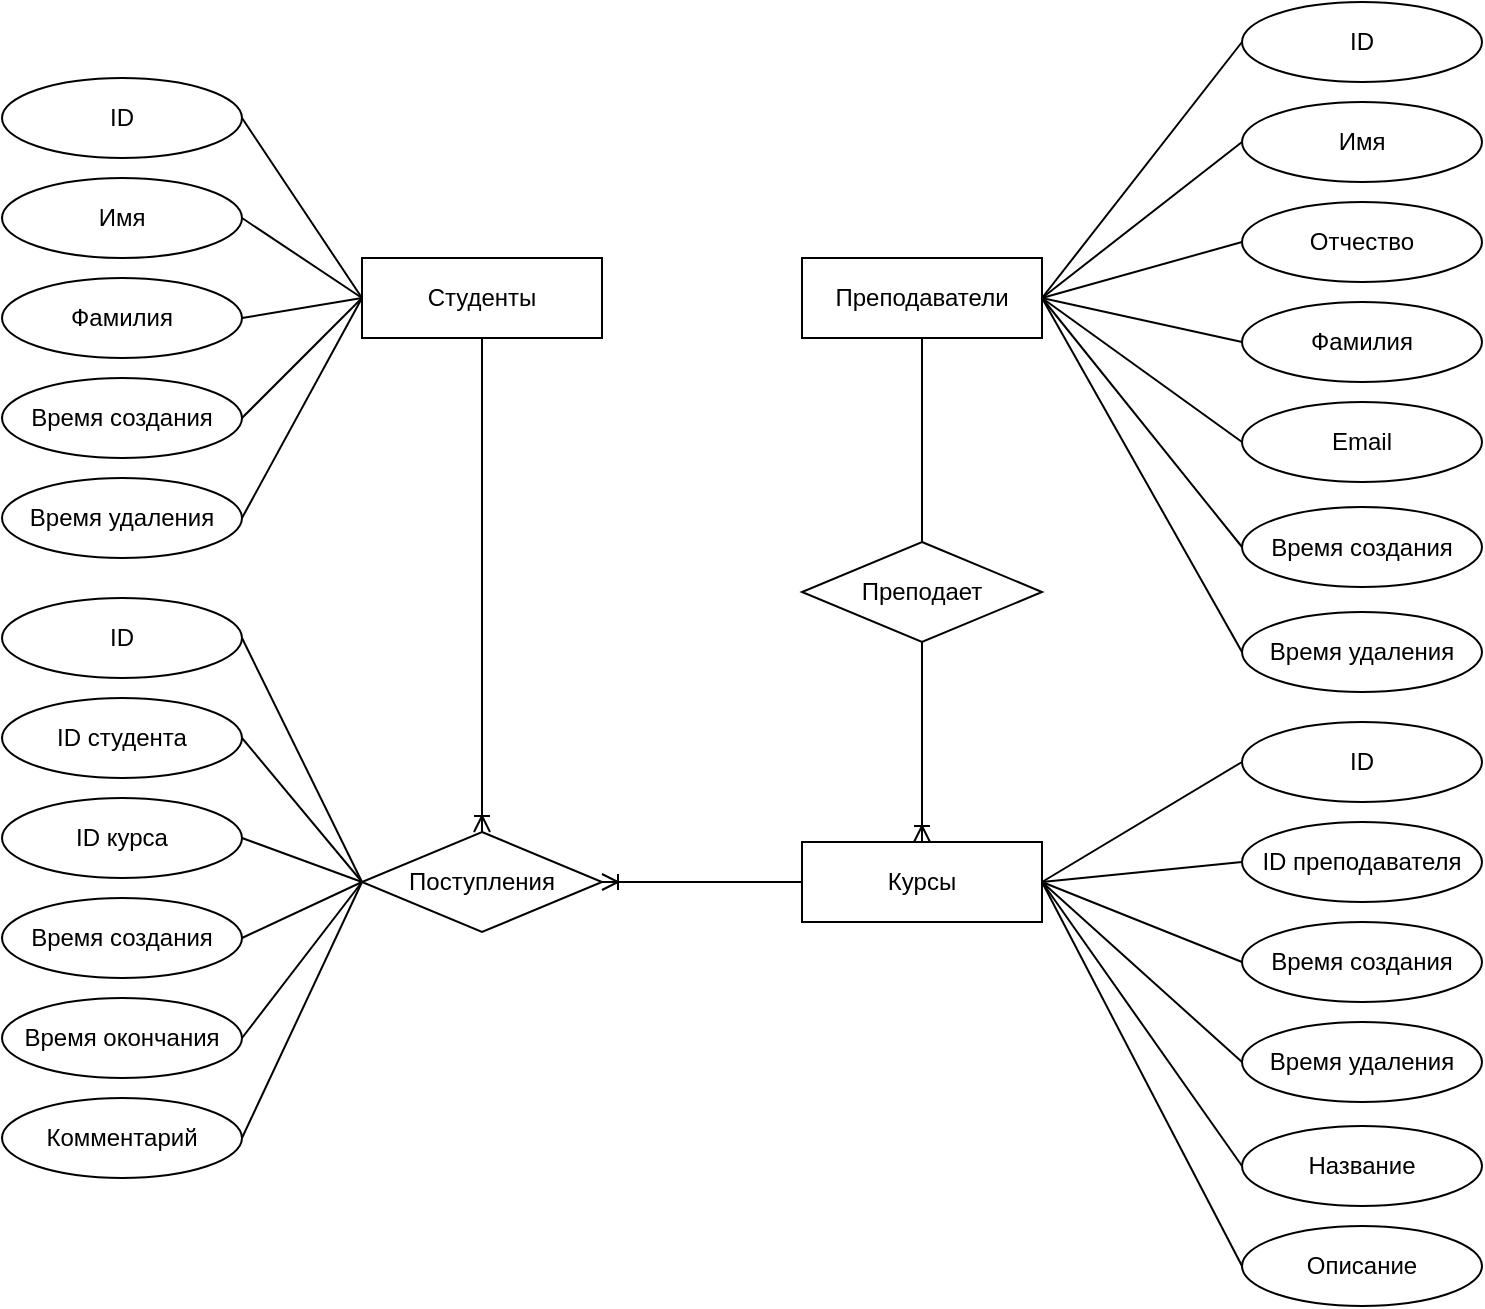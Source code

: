 <?xml version="1.0" encoding="UTF-8"?>
<mxfile version="24.8.4">
  <diagram name="Страница — 1" id="nsXkhaF_upEvpQ9ysdq5">
    <mxGraphModel dx="2311" dy="1038" grid="1" gridSize="10" guides="1" tooltips="1" connect="1" arrows="1" fold="1" page="1" pageScale="1" pageWidth="827" pageHeight="1169" math="0" shadow="0">
      <root>
        <mxCell id="0" />
        <mxCell id="1" parent="0" />
        <mxCell id="E6RTQeKS7Q_tRCa9bgt7-1" value="Студенты" style="rounded=0;whiteSpace=wrap;html=1;" vertex="1" parent="1">
          <mxGeometry x="220" y="158" width="120" height="40" as="geometry" />
        </mxCell>
        <mxCell id="E6RTQeKS7Q_tRCa9bgt7-2" value="Имя" style="ellipse;whiteSpace=wrap;html=1;" vertex="1" parent="1">
          <mxGeometry x="40" y="118" width="120" height="40" as="geometry" />
        </mxCell>
        <mxCell id="E6RTQeKS7Q_tRCa9bgt7-3" value="Фамилия" style="ellipse;whiteSpace=wrap;html=1;" vertex="1" parent="1">
          <mxGeometry x="40" y="168" width="120" height="40" as="geometry" />
        </mxCell>
        <mxCell id="E6RTQeKS7Q_tRCa9bgt7-4" value="Время создания" style="ellipse;whiteSpace=wrap;html=1;" vertex="1" parent="1">
          <mxGeometry x="40" y="218" width="120" height="40" as="geometry" />
        </mxCell>
        <mxCell id="E6RTQeKS7Q_tRCa9bgt7-5" value="" style="endArrow=none;html=1;rounded=0;entryX=0;entryY=0.5;entryDx=0;entryDy=0;exitX=1;exitY=0.5;exitDx=0;exitDy=0;" edge="1" parent="1" source="E6RTQeKS7Q_tRCa9bgt7-4" target="E6RTQeKS7Q_tRCa9bgt7-1">
          <mxGeometry width="50" height="50" relative="1" as="geometry">
            <mxPoint x="210" y="288" as="sourcePoint" />
            <mxPoint x="260" y="238" as="targetPoint" />
          </mxGeometry>
        </mxCell>
        <mxCell id="E6RTQeKS7Q_tRCa9bgt7-6" value="" style="endArrow=none;html=1;rounded=0;exitX=1;exitY=0.5;exitDx=0;exitDy=0;entryX=0;entryY=0.5;entryDx=0;entryDy=0;" edge="1" parent="1" source="E6RTQeKS7Q_tRCa9bgt7-3" target="E6RTQeKS7Q_tRCa9bgt7-1">
          <mxGeometry width="50" height="50" relative="1" as="geometry">
            <mxPoint x="210" y="288" as="sourcePoint" />
            <mxPoint x="220" y="148" as="targetPoint" />
          </mxGeometry>
        </mxCell>
        <mxCell id="E6RTQeKS7Q_tRCa9bgt7-7" value="" style="endArrow=none;html=1;rounded=0;entryX=0;entryY=0.5;entryDx=0;entryDy=0;exitX=1;exitY=0.5;exitDx=0;exitDy=0;" edge="1" parent="1" source="E6RTQeKS7Q_tRCa9bgt7-2" target="E6RTQeKS7Q_tRCa9bgt7-1">
          <mxGeometry width="50" height="50" relative="1" as="geometry">
            <mxPoint x="210" y="288" as="sourcePoint" />
            <mxPoint x="260" y="238" as="targetPoint" />
          </mxGeometry>
        </mxCell>
        <mxCell id="E6RTQeKS7Q_tRCa9bgt7-10" value="ID" style="ellipse;whiteSpace=wrap;html=1;" vertex="1" parent="1">
          <mxGeometry x="40" y="68" width="120" height="40" as="geometry" />
        </mxCell>
        <mxCell id="E6RTQeKS7Q_tRCa9bgt7-11" value="" style="endArrow=none;html=1;rounded=0;exitX=1;exitY=0.5;exitDx=0;exitDy=0;entryX=0;entryY=0.5;entryDx=0;entryDy=0;" edge="1" parent="1" source="E6RTQeKS7Q_tRCa9bgt7-10" target="E6RTQeKS7Q_tRCa9bgt7-1">
          <mxGeometry width="50" height="50" relative="1" as="geometry">
            <mxPoint x="270" y="278" as="sourcePoint" />
            <mxPoint x="220" y="148" as="targetPoint" />
          </mxGeometry>
        </mxCell>
        <mxCell id="E6RTQeKS7Q_tRCa9bgt7-12" value="ID" style="ellipse;whiteSpace=wrap;html=1;" vertex="1" parent="1">
          <mxGeometry x="40" y="328" width="120" height="40" as="geometry" />
        </mxCell>
        <mxCell id="E6RTQeKS7Q_tRCa9bgt7-13" value="ID курса" style="ellipse;whiteSpace=wrap;html=1;" vertex="1" parent="1">
          <mxGeometry x="40" y="428" width="120" height="40" as="geometry" />
        </mxCell>
        <mxCell id="E6RTQeKS7Q_tRCa9bgt7-14" value="Время создания" style="ellipse;whiteSpace=wrap;html=1;" vertex="1" parent="1">
          <mxGeometry x="40" y="478" width="120" height="40" as="geometry" />
        </mxCell>
        <mxCell id="E6RTQeKS7Q_tRCa9bgt7-15" value="Время окончания" style="ellipse;whiteSpace=wrap;html=1;" vertex="1" parent="1">
          <mxGeometry x="40" y="528" width="120" height="40" as="geometry" />
        </mxCell>
        <mxCell id="E6RTQeKS7Q_tRCa9bgt7-16" value="" style="endArrow=none;html=1;rounded=0;exitX=1;exitY=0.5;exitDx=0;exitDy=0;entryX=0;entryY=0.5;entryDx=0;entryDy=0;" edge="1" parent="1" source="E6RTQeKS7Q_tRCa9bgt7-12">
          <mxGeometry width="50" height="50" relative="1" as="geometry">
            <mxPoint x="240" y="318" as="sourcePoint" />
            <mxPoint x="220" y="470" as="targetPoint" />
          </mxGeometry>
        </mxCell>
        <mxCell id="E6RTQeKS7Q_tRCa9bgt7-17" value="" style="endArrow=none;html=1;rounded=0;exitX=1;exitY=0.5;exitDx=0;exitDy=0;entryX=0;entryY=0.5;entryDx=0;entryDy=0;" edge="1" parent="1" source="E6RTQeKS7Q_tRCa9bgt7-13">
          <mxGeometry width="50" height="50" relative="1" as="geometry">
            <mxPoint x="240" y="318" as="sourcePoint" />
            <mxPoint x="220" y="470" as="targetPoint" />
          </mxGeometry>
        </mxCell>
        <mxCell id="E6RTQeKS7Q_tRCa9bgt7-18" value="" style="endArrow=none;html=1;rounded=0;exitX=1;exitY=0.5;exitDx=0;exitDy=0;entryX=0;entryY=0.5;entryDx=0;entryDy=0;" edge="1" parent="1" source="E6RTQeKS7Q_tRCa9bgt7-15">
          <mxGeometry width="50" height="50" relative="1" as="geometry">
            <mxPoint x="240" y="318" as="sourcePoint" />
            <mxPoint x="220" y="470" as="targetPoint" />
          </mxGeometry>
        </mxCell>
        <mxCell id="E6RTQeKS7Q_tRCa9bgt7-19" value="" style="endArrow=none;html=1;rounded=0;exitX=1;exitY=0.5;exitDx=0;exitDy=0;entryX=0;entryY=0.5;entryDx=0;entryDy=0;" edge="1" parent="1" source="E6RTQeKS7Q_tRCa9bgt7-14">
          <mxGeometry width="50" height="50" relative="1" as="geometry">
            <mxPoint x="240" y="318" as="sourcePoint" />
            <mxPoint x="220" y="470" as="targetPoint" />
          </mxGeometry>
        </mxCell>
        <mxCell id="E6RTQeKS7Q_tRCa9bgt7-20" value="Преподаватели" style="rounded=0;whiteSpace=wrap;html=1;" vertex="1" parent="1">
          <mxGeometry x="440" y="158" width="120" height="40" as="geometry" />
        </mxCell>
        <mxCell id="E6RTQeKS7Q_tRCa9bgt7-21" value="ID" style="ellipse;whiteSpace=wrap;html=1;" vertex="1" parent="1">
          <mxGeometry x="660" y="30" width="120" height="40" as="geometry" />
        </mxCell>
        <mxCell id="E6RTQeKS7Q_tRCa9bgt7-22" value="Имя" style="ellipse;whiteSpace=wrap;html=1;" vertex="1" parent="1">
          <mxGeometry x="660" y="80" width="120" height="40" as="geometry" />
        </mxCell>
        <mxCell id="E6RTQeKS7Q_tRCa9bgt7-23" value="Отчество" style="ellipse;whiteSpace=wrap;html=1;" vertex="1" parent="1">
          <mxGeometry x="660" y="130" width="120" height="40" as="geometry" />
        </mxCell>
        <mxCell id="E6RTQeKS7Q_tRCa9bgt7-24" value="Фамилия" style="ellipse;whiteSpace=wrap;html=1;" vertex="1" parent="1">
          <mxGeometry x="660" y="180" width="120" height="40" as="geometry" />
        </mxCell>
        <mxCell id="E6RTQeKS7Q_tRCa9bgt7-25" value="Email" style="ellipse;whiteSpace=wrap;html=1;" vertex="1" parent="1">
          <mxGeometry x="660" y="230" width="120" height="40" as="geometry" />
        </mxCell>
        <mxCell id="E6RTQeKS7Q_tRCa9bgt7-26" value="" style="endArrow=none;html=1;rounded=0;exitX=1;exitY=0.5;exitDx=0;exitDy=0;entryX=0;entryY=0.5;entryDx=0;entryDy=0;" edge="1" parent="1" source="E6RTQeKS7Q_tRCa9bgt7-20" target="E6RTQeKS7Q_tRCa9bgt7-23">
          <mxGeometry width="50" height="50" relative="1" as="geometry">
            <mxPoint x="650" y="218" as="sourcePoint" />
            <mxPoint x="700" y="168" as="targetPoint" />
          </mxGeometry>
        </mxCell>
        <mxCell id="E6RTQeKS7Q_tRCa9bgt7-27" value="" style="endArrow=none;html=1;rounded=0;entryX=0;entryY=0.5;entryDx=0;entryDy=0;exitX=1;exitY=0.5;exitDx=0;exitDy=0;" edge="1" parent="1" target="E6RTQeKS7Q_tRCa9bgt7-24" source="E6RTQeKS7Q_tRCa9bgt7-20">
          <mxGeometry width="50" height="50" relative="1" as="geometry">
            <mxPoint x="590" y="178" as="sourcePoint" />
            <mxPoint x="700" y="168" as="targetPoint" />
          </mxGeometry>
        </mxCell>
        <mxCell id="E6RTQeKS7Q_tRCa9bgt7-28" value="" style="endArrow=none;html=1;rounded=0;exitX=1;exitY=0.5;exitDx=0;exitDy=0;entryX=0;entryY=0.5;entryDx=0;entryDy=0;" edge="1" parent="1" source="E6RTQeKS7Q_tRCa9bgt7-20" target="E6RTQeKS7Q_tRCa9bgt7-25">
          <mxGeometry width="50" height="50" relative="1" as="geometry">
            <mxPoint x="650" y="218" as="sourcePoint" />
            <mxPoint x="700" y="168" as="targetPoint" />
          </mxGeometry>
        </mxCell>
        <mxCell id="E6RTQeKS7Q_tRCa9bgt7-29" value="" style="endArrow=none;html=1;rounded=0;exitX=1;exitY=0.5;exitDx=0;exitDy=0;entryX=0;entryY=0.5;entryDx=0;entryDy=0;" edge="1" parent="1" source="E6RTQeKS7Q_tRCa9bgt7-20" target="E6RTQeKS7Q_tRCa9bgt7-22">
          <mxGeometry width="50" height="50" relative="1" as="geometry">
            <mxPoint x="650" y="218" as="sourcePoint" />
            <mxPoint x="700" y="168" as="targetPoint" />
          </mxGeometry>
        </mxCell>
        <mxCell id="E6RTQeKS7Q_tRCa9bgt7-30" value="" style="endArrow=none;html=1;rounded=0;exitX=1;exitY=0.5;exitDx=0;exitDy=0;entryX=0;entryY=0.5;entryDx=0;entryDy=0;" edge="1" parent="1" source="E6RTQeKS7Q_tRCa9bgt7-20" target="E6RTQeKS7Q_tRCa9bgt7-21">
          <mxGeometry width="50" height="50" relative="1" as="geometry">
            <mxPoint x="650" y="218" as="sourcePoint" />
            <mxPoint x="700" y="168" as="targetPoint" />
          </mxGeometry>
        </mxCell>
        <mxCell id="E6RTQeKS7Q_tRCa9bgt7-31" value="ID" style="ellipse;whiteSpace=wrap;html=1;" vertex="1" parent="1">
          <mxGeometry x="660" y="390" width="120" height="40" as="geometry" />
        </mxCell>
        <mxCell id="E6RTQeKS7Q_tRCa9bgt7-33" value="" style="fontSize=12;html=1;endArrow=ERoneToMany;rounded=0;exitX=0.5;exitY=1;exitDx=0;exitDy=0;entryX=0.5;entryY=0;entryDx=0;entryDy=0;" edge="1" parent="1" source="E6RTQeKS7Q_tRCa9bgt7-1" target="E6RTQeKS7Q_tRCa9bgt7-59">
          <mxGeometry width="100" height="100" relative="1" as="geometry">
            <mxPoint x="280" y="350" as="sourcePoint" />
            <mxPoint x="280" y="410" as="targetPoint" />
          </mxGeometry>
        </mxCell>
        <mxCell id="E6RTQeKS7Q_tRCa9bgt7-37" value="Время удаления" style="ellipse;whiteSpace=wrap;html=1;" vertex="1" parent="1">
          <mxGeometry x="660" y="540" width="120" height="40" as="geometry" />
        </mxCell>
        <mxCell id="E6RTQeKS7Q_tRCa9bgt7-38" value="Название" style="ellipse;whiteSpace=wrap;html=1;" vertex="1" parent="1">
          <mxGeometry x="660" y="592" width="120" height="40" as="geometry" />
        </mxCell>
        <mxCell id="E6RTQeKS7Q_tRCa9bgt7-39" value="" style="endArrow=none;html=1;rounded=0;entryX=0;entryY=0.5;entryDx=0;entryDy=0;exitX=1;exitY=0.5;exitDx=0;exitDy=0;" edge="1" parent="1" target="E6RTQeKS7Q_tRCa9bgt7-31" source="E6RTQeKS7Q_tRCa9bgt7-60">
          <mxGeometry relative="1" as="geometry">
            <mxPoint x="590" y="423" as="sourcePoint" />
            <mxPoint x="690" y="328" as="targetPoint" />
          </mxGeometry>
        </mxCell>
        <mxCell id="E6RTQeKS7Q_tRCa9bgt7-40" value="" style="endArrow=none;html=1;rounded=0;entryX=0;entryY=0.5;entryDx=0;entryDy=0;exitX=1;exitY=0.5;exitDx=0;exitDy=0;" edge="1" parent="1" target="E6RTQeKS7Q_tRCa9bgt7-37" source="E6RTQeKS7Q_tRCa9bgt7-60">
          <mxGeometry relative="1" as="geometry">
            <mxPoint x="590" y="423" as="sourcePoint" />
            <mxPoint x="690" y="328" as="targetPoint" />
          </mxGeometry>
        </mxCell>
        <mxCell id="E6RTQeKS7Q_tRCa9bgt7-41" value="" style="endArrow=none;html=1;rounded=0;entryX=0;entryY=0.5;entryDx=0;entryDy=0;exitX=1;exitY=0.5;exitDx=0;exitDy=0;" edge="1" parent="1" target="E6RTQeKS7Q_tRCa9bgt7-38" source="E6RTQeKS7Q_tRCa9bgt7-60">
          <mxGeometry relative="1" as="geometry">
            <mxPoint x="590" y="423" as="sourcePoint" />
            <mxPoint x="690" y="328" as="targetPoint" />
          </mxGeometry>
        </mxCell>
        <mxCell id="E6RTQeKS7Q_tRCa9bgt7-42" value="" style="fontSize=12;html=1;endArrow=ERoneToMany;rounded=0;entryX=1;entryY=0.5;entryDx=0;entryDy=0;exitX=0;exitY=0.5;exitDx=0;exitDy=0;" edge="1" parent="1" source="E6RTQeKS7Q_tRCa9bgt7-60">
          <mxGeometry width="100" height="100" relative="1" as="geometry">
            <mxPoint x="420" y="470" as="sourcePoint" />
            <mxPoint x="340" y="470" as="targetPoint" />
          </mxGeometry>
        </mxCell>
        <mxCell id="E6RTQeKS7Q_tRCa9bgt7-43" value="ID студента" style="ellipse;whiteSpace=wrap;html=1;" vertex="1" parent="1">
          <mxGeometry x="40" y="378" width="120" height="40" as="geometry" />
        </mxCell>
        <mxCell id="E6RTQeKS7Q_tRCa9bgt7-44" value="" style="endArrow=none;html=1;rounded=0;exitX=1;exitY=0.5;exitDx=0;exitDy=0;entryX=0;entryY=0.5;entryDx=0;entryDy=0;" edge="1" parent="1" source="E6RTQeKS7Q_tRCa9bgt7-43">
          <mxGeometry width="50" height="50" relative="1" as="geometry">
            <mxPoint x="170" y="358" as="sourcePoint" />
            <mxPoint x="220" y="470" as="targetPoint" />
          </mxGeometry>
        </mxCell>
        <mxCell id="E6RTQeKS7Q_tRCa9bgt7-45" value="Время создания" style="ellipse;whiteSpace=wrap;html=1;" vertex="1" parent="1">
          <mxGeometry x="660" y="490" width="120" height="40" as="geometry" />
        </mxCell>
        <mxCell id="E6RTQeKS7Q_tRCa9bgt7-46" value="ID преподавателя" style="ellipse;whiteSpace=wrap;html=1;" vertex="1" parent="1">
          <mxGeometry x="660" y="440" width="120" height="40" as="geometry" />
        </mxCell>
        <mxCell id="E6RTQeKS7Q_tRCa9bgt7-47" value="" style="endArrow=none;html=1;rounded=0;entryX=0;entryY=0.5;entryDx=0;entryDy=0;exitX=1;exitY=0.5;exitDx=0;exitDy=0;" edge="1" parent="1" source="E6RTQeKS7Q_tRCa9bgt7-60" target="E6RTQeKS7Q_tRCa9bgt7-45">
          <mxGeometry relative="1" as="geometry">
            <mxPoint x="590.0" y="470" as="sourcePoint" />
            <mxPoint x="650" y="408" as="targetPoint" />
          </mxGeometry>
        </mxCell>
        <mxCell id="E6RTQeKS7Q_tRCa9bgt7-48" value="" style="endArrow=none;html=1;rounded=0;entryX=0;entryY=0.5;entryDx=0;entryDy=0;exitX=1;exitY=0.5;exitDx=0;exitDy=0;" edge="1" parent="1" source="E6RTQeKS7Q_tRCa9bgt7-60" target="E6RTQeKS7Q_tRCa9bgt7-46">
          <mxGeometry relative="1" as="geometry">
            <mxPoint x="590.0" y="470" as="sourcePoint" />
            <mxPoint x="660" y="418" as="targetPoint" />
          </mxGeometry>
        </mxCell>
        <mxCell id="E6RTQeKS7Q_tRCa9bgt7-51" value="Комментарий" style="ellipse;whiteSpace=wrap;html=1;" vertex="1" parent="1">
          <mxGeometry x="40" y="578" width="120" height="40" as="geometry" />
        </mxCell>
        <mxCell id="E6RTQeKS7Q_tRCa9bgt7-54" value="" style="endArrow=none;html=1;rounded=0;exitX=1;exitY=0.5;exitDx=0;exitDy=0;entryX=0;entryY=0.5;entryDx=0;entryDy=0;" edge="1" parent="1" source="E6RTQeKS7Q_tRCa9bgt7-51">
          <mxGeometry width="50" height="50" relative="1" as="geometry">
            <mxPoint x="170" y="558" as="sourcePoint" />
            <mxPoint x="220" y="470" as="targetPoint" />
          </mxGeometry>
        </mxCell>
        <mxCell id="E6RTQeKS7Q_tRCa9bgt7-55" value="Время удаления" style="ellipse;whiteSpace=wrap;html=1;" vertex="1" parent="1">
          <mxGeometry x="40" y="268" width="120" height="40" as="geometry" />
        </mxCell>
        <mxCell id="E6RTQeKS7Q_tRCa9bgt7-56" value="" style="endArrow=none;html=1;rounded=0;entryX=0;entryY=0.5;entryDx=0;entryDy=0;exitX=1;exitY=0.5;exitDx=0;exitDy=0;" edge="1" parent="1" source="E6RTQeKS7Q_tRCa9bgt7-55" target="E6RTQeKS7Q_tRCa9bgt7-1">
          <mxGeometry width="50" height="50" relative="1" as="geometry">
            <mxPoint x="170" y="248" as="sourcePoint" />
            <mxPoint x="230" y="158" as="targetPoint" />
          </mxGeometry>
        </mxCell>
        <mxCell id="E6RTQeKS7Q_tRCa9bgt7-57" value="Время создания" style="ellipse;whiteSpace=wrap;html=1;" vertex="1" parent="1">
          <mxGeometry x="660" y="282.5" width="120" height="40" as="geometry" />
        </mxCell>
        <mxCell id="E6RTQeKS7Q_tRCa9bgt7-58" value="Время удаления" style="ellipse;whiteSpace=wrap;html=1;" vertex="1" parent="1">
          <mxGeometry x="660" y="335" width="120" height="40" as="geometry" />
        </mxCell>
        <mxCell id="E6RTQeKS7Q_tRCa9bgt7-59" value="Поступления" style="rhombus;whiteSpace=wrap;html=1;" vertex="1" parent="1">
          <mxGeometry x="220" y="445" width="120" height="50" as="geometry" />
        </mxCell>
        <mxCell id="E6RTQeKS7Q_tRCa9bgt7-60" value="Курсы" style="rounded=0;whiteSpace=wrap;html=1;" vertex="1" parent="1">
          <mxGeometry x="440" y="450" width="120" height="40" as="geometry" />
        </mxCell>
        <mxCell id="E6RTQeKS7Q_tRCa9bgt7-61" value="" style="endArrow=none;html=1;rounded=0;exitX=1;exitY=0.5;exitDx=0;exitDy=0;entryX=0;entryY=0.5;entryDx=0;entryDy=0;" edge="1" parent="1" source="E6RTQeKS7Q_tRCa9bgt7-20" target="E6RTQeKS7Q_tRCa9bgt7-57">
          <mxGeometry width="50" height="50" relative="1" as="geometry">
            <mxPoint x="570" y="188" as="sourcePoint" />
            <mxPoint x="660" y="298" as="targetPoint" />
          </mxGeometry>
        </mxCell>
        <mxCell id="E6RTQeKS7Q_tRCa9bgt7-62" value="" style="endArrow=none;html=1;rounded=0;exitX=1;exitY=0.5;exitDx=0;exitDy=0;entryX=0;entryY=0.5;entryDx=0;entryDy=0;" edge="1" parent="1" source="E6RTQeKS7Q_tRCa9bgt7-20" target="E6RTQeKS7Q_tRCa9bgt7-58">
          <mxGeometry width="50" height="50" relative="1" as="geometry">
            <mxPoint x="570" y="188" as="sourcePoint" />
            <mxPoint x="660" y="351" as="targetPoint" />
          </mxGeometry>
        </mxCell>
        <mxCell id="E6RTQeKS7Q_tRCa9bgt7-64" value="Преподает" style="rhombus;whiteSpace=wrap;html=1;" vertex="1" parent="1">
          <mxGeometry x="440" y="300" width="120" height="50" as="geometry" />
        </mxCell>
        <mxCell id="E6RTQeKS7Q_tRCa9bgt7-65" value="" style="fontSize=12;html=1;endArrow=ERoneToMany;rounded=0;exitX=0.5;exitY=1;exitDx=0;exitDy=0;entryX=0.5;entryY=0;entryDx=0;entryDy=0;" edge="1" parent="1" source="E6RTQeKS7Q_tRCa9bgt7-64" target="E6RTQeKS7Q_tRCa9bgt7-60">
          <mxGeometry width="100" height="100" relative="1" as="geometry">
            <mxPoint x="510" y="208" as="sourcePoint" />
            <mxPoint x="510" y="310" as="targetPoint" />
          </mxGeometry>
        </mxCell>
        <mxCell id="E6RTQeKS7Q_tRCa9bgt7-66" value="Описание" style="ellipse;whiteSpace=wrap;html=1;" vertex="1" parent="1">
          <mxGeometry x="660" y="642" width="120" height="40" as="geometry" />
        </mxCell>
        <mxCell id="E6RTQeKS7Q_tRCa9bgt7-67" value="" style="endArrow=none;html=1;rounded=0;entryX=0;entryY=0.5;entryDx=0;entryDy=0;exitX=1;exitY=0.5;exitDx=0;exitDy=0;" edge="1" parent="1" source="E6RTQeKS7Q_tRCa9bgt7-60" target="E6RTQeKS7Q_tRCa9bgt7-66">
          <mxGeometry relative="1" as="geometry">
            <mxPoint x="600" y="433" as="sourcePoint" />
            <mxPoint x="660" y="660" as="targetPoint" />
          </mxGeometry>
        </mxCell>
        <mxCell id="E6RTQeKS7Q_tRCa9bgt7-68" value="" style="endArrow=none;html=1;rounded=0;exitX=0.5;exitY=1;exitDx=0;exitDy=0;entryX=0.5;entryY=0;entryDx=0;entryDy=0;" edge="1" parent="1" source="E6RTQeKS7Q_tRCa9bgt7-20" target="E6RTQeKS7Q_tRCa9bgt7-64">
          <mxGeometry width="50" height="50" relative="1" as="geometry">
            <mxPoint x="570" y="188" as="sourcePoint" />
            <mxPoint x="660" y="403" as="targetPoint" />
          </mxGeometry>
        </mxCell>
      </root>
    </mxGraphModel>
  </diagram>
</mxfile>
